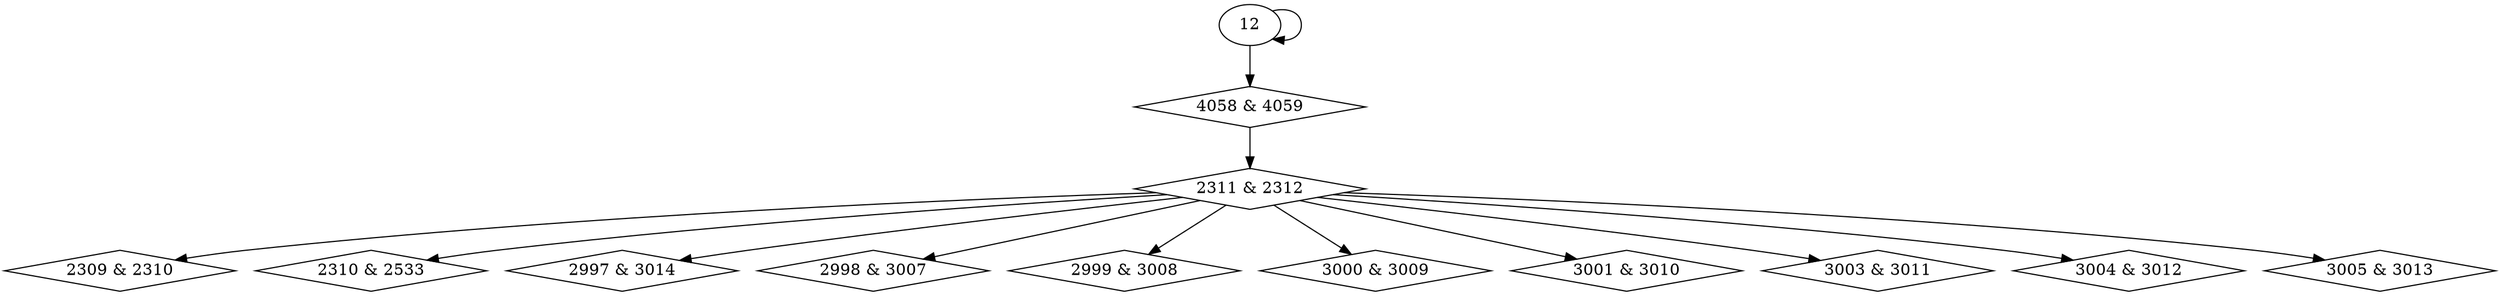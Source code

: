 digraph {
0 [label = "2309 & 2310", shape = diamond];
1 [label = "2310 & 2533", shape = diamond];
2 [label = "2311 & 2312", shape = diamond];
3 [label = "2997 & 3014", shape = diamond];
4 [label = "2998 & 3007", shape = diamond];
5 [label = "2999 & 3008", shape = diamond];
6 [label = "3000 & 3009", shape = diamond];
7 [label = "3001 & 3010", shape = diamond];
8 [label = "3003 & 3011", shape = diamond];
9 [label = "3004 & 3012", shape = diamond];
10 [label = "3005 & 3013", shape = diamond];
11 [label = "4058 & 4059", shape = diamond];
2 -> 0;
2 -> 1;
11 -> 2;
2 -> 3;
2 -> 4;
2 -> 5;
2 -> 6;
2 -> 7;
2 -> 8;
2 -> 9;
2 -> 10;
12 -> 11;
12 -> 12;
}
